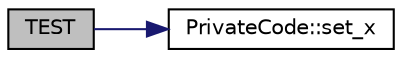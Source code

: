 digraph "TEST"
{
  edge [fontname="Helvetica",fontsize="10",labelfontname="Helvetica",labelfontsize="10"];
  node [fontname="Helvetica",fontsize="10",shape=record];
  rankdir="LR";
  Node0 [label="TEST",height=0.2,width=0.4,color="black", fillcolor="grey75", style="filled", fontcolor="black"];
  Node0 -> Node1 [color="midnightblue",fontsize="10",style="solid",fontname="Helvetica"];
  Node1 [label="PrivateCode::set_x",height=0.2,width=0.4,color="black", fillcolor="white", style="filled",URL="$dc/dc6/class_private_code.html#a8d8ac6564d6425ea793f85848bb21b39"];
}

